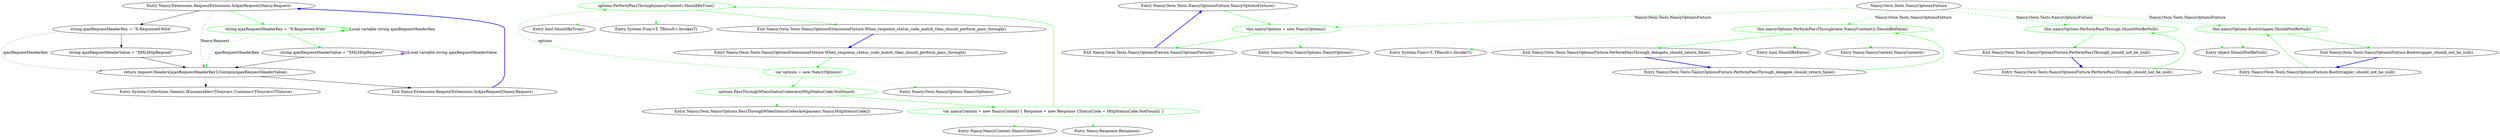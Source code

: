 digraph  {
n0 [label="Entry Nancy.Extensions.RequestExtensions.IsAjaxRequest(Nancy.Request)", span="14-14", cluster="Nancy.Extensions.RequestExtensions.IsAjaxRequest(Nancy.Request)"];
n1 [label="string ajaxRequestHeaderKey = ''X-Requested-With''", span="16-16", cluster="Nancy.Extensions.RequestExtensions.IsAjaxRequest(Nancy.Request)"];
n3 [label="return request.Headers[ajaxRequestHeaderKey].Contains(ajaxRequestHeaderValue);", span="19-19", cluster="Nancy.Extensions.RequestExtensions.IsAjaxRequest(Nancy.Request)"];
n2 [label="string ajaxRequestHeaderValue = ''XMLHttpRequest''", span="17-17", cluster="Nancy.Extensions.RequestExtensions.IsAjaxRequest(Nancy.Request)"];
n4 [label="Exit Nancy.Extensions.RequestExtensions.IsAjaxRequest(Nancy.Request)", span="14-14", cluster="Nancy.Extensions.RequestExtensions.IsAjaxRequest(Nancy.Request)"];
n5 [label="Entry System.Collections.Generic.IEnumerable<TSource>.Contains<TSource>(TSource)", span="0-0", cluster="System.Collections.Generic.IEnumerable<TSource>.Contains<TSource>(TSource)"];
d1 [label="string ajaxRequestHeaderKey = ''X-Requested-With''", span="16-16", cluster="Nancy.Extensions.RequestExtensions.IsAjaxRequest(Nancy.Request)", color=green, community=0];
d2 [label="string ajaxRequestHeaderValue = ''XMLHttpRequest''", span="17-17", cluster="Nancy.Extensions.RequestExtensions.IsAjaxRequest(Nancy.Request)"];
m0_11 [label="Entry bool.ShouldBeTrue()", span="85-85", cluster="bool.ShouldBeTrue()", file="NancyOptionsExtensionsFixture.cs"];
m0_10 [label="Entry System.Func<T, TResult>.Invoke(T)", span="0-0", cluster="System.Func<T, TResult>.Invoke(T)", file="NancyOptionsExtensionsFixture.cs"];
m0_8 [label="Entry Nancy.NancyContext.NancyContext()", span="24-24", cluster="Nancy.NancyContext.NancyContext()", file="NancyOptionsExtensionsFixture.cs"];
m0_7 [label="Entry Nancy.Owin.NancyOptions.PassThroughWhenStatusCodesAre(params Nancy.HttpStatusCode[])", span="6-6", cluster="Nancy.Owin.NancyOptions.PassThroughWhenStatusCodesAre(params Nancy.HttpStatusCode[])", file="NancyOptionsExtensionsFixture.cs"];
m0_9 [label="Entry Nancy.Response.Response()", span="20-20", cluster="Nancy.Response.Response()", file="NancyOptionsExtensionsFixture.cs"];
m0_0 [label="Entry Nancy.Owin.Tests.NancyOptionsExtensionsFixture.When_response_status_code_match_then_should_perform_pass_through()", span="9-9", cluster="Nancy.Owin.Tests.NancyOptionsExtensionsFixture.When_response_status_code_match_then_should_perform_pass_through()", file="NancyOptionsExtensionsFixture.cs"];
m0_1 [label="var options = new NancyOptions()", span="11-11", cluster="Nancy.Owin.Tests.NancyOptionsExtensionsFixture.When_response_status_code_match_then_should_perform_pass_through()", color=green, community=0, file="NancyOptionsExtensionsFixture.cs"];
m0_2 [label="options.PassThroughWhenStatusCodesAre(HttpStatusCode.NotFound)", span="12-12", cluster="Nancy.Owin.Tests.NancyOptionsExtensionsFixture.When_response_status_code_match_then_should_perform_pass_through()", color=green, community=0, file="NancyOptionsExtensionsFixture.cs"];
m0_4 [label="options.PerformPassThrough(nancyContext).ShouldBeTrue()", span="14-14", cluster="Nancy.Owin.Tests.NancyOptionsExtensionsFixture.When_response_status_code_match_then_should_perform_pass_through()", color=green, community=0, file="NancyOptionsExtensionsFixture.cs"];
m0_3 [label="var nancyContext = new NancyContext { Response = new Response {StatusCode = HttpStatusCode.NotFound} }", span="13-13", cluster="Nancy.Owin.Tests.NancyOptionsExtensionsFixture.When_response_status_code_match_then_should_perform_pass_through()", color=green, community=0, file="NancyOptionsExtensionsFixture.cs"];
m0_5 [label="Exit Nancy.Owin.Tests.NancyOptionsExtensionsFixture.When_response_status_code_match_then_should_perform_pass_through()", span="9-9", cluster="Nancy.Owin.Tests.NancyOptionsExtensionsFixture.When_response_status_code_match_then_should_perform_pass_through()", file="NancyOptionsExtensionsFixture.cs"];
m0_6 [label="Entry Nancy.Owin.NancyOptions.NancyOptions()", span="5-5", cluster="Nancy.Owin.NancyOptions.NancyOptions()", file="NancyOptionsExtensionsFixture.cs"];
m1_0 [label="Entry Nancy.Owin.Tests.NancyOptionsFixture.NancyOptionsFixture()", span="10-10", cluster="Nancy.Owin.Tests.NancyOptionsFixture.NancyOptionsFixture()", file="NancyOptionsFixture.cs"];
m1_1 [label="this.nancyOptions = new NancyOptions()", span="12-12", cluster="Nancy.Owin.Tests.NancyOptionsFixture.NancyOptionsFixture()", color=green, community=0, file="NancyOptionsFixture.cs"];
m1_2 [label="Exit Nancy.Owin.Tests.NancyOptionsFixture.NancyOptionsFixture()", span="10-10", cluster="Nancy.Owin.Tests.NancyOptionsFixture.NancyOptionsFixture()", file="NancyOptionsFixture.cs"];
m1_4 [label="Entry Nancy.Owin.Tests.NancyOptionsFixture.Bootstrapper_should_not_be_null()", span="16-16", cluster="Nancy.Owin.Tests.NancyOptionsFixture.Bootstrapper_should_not_be_null()", file="NancyOptionsFixture.cs"];
m1_5 [label="this.nancyOptions.Bootstrapper.ShouldNotBeNull()", span="18-18", cluster="Nancy.Owin.Tests.NancyOptionsFixture.Bootstrapper_should_not_be_null()", color=green, community=0, file="NancyOptionsFixture.cs"];
m1_6 [label="Exit Nancy.Owin.Tests.NancyOptionsFixture.Bootstrapper_should_not_be_null()", span="16-16", cluster="Nancy.Owin.Tests.NancyOptionsFixture.Bootstrapper_should_not_be_null()", file="NancyOptionsFixture.cs"];
m1_15 [label="Entry System.Func<T, TResult>.Invoke(T)", span="0-0", cluster="System.Func<T, TResult>.Invoke(T)", file="NancyOptionsFixture.cs"];
m1_11 [label="Entry Nancy.Owin.Tests.NancyOptionsFixture.PerformPassThrough_delegate_should_return_false()", span="28-28", cluster="Nancy.Owin.Tests.NancyOptionsFixture.PerformPassThrough_delegate_should_return_false()", file="NancyOptionsFixture.cs"];
m1_12 [label="this.nancyOptions.PerformPassThrough(new NancyContext()).ShouldBeFalse()", span="30-30", cluster="Nancy.Owin.Tests.NancyOptionsFixture.PerformPassThrough_delegate_should_return_false()", color=green, community=0, file="NancyOptionsFixture.cs"];
m1_13 [label="Exit Nancy.Owin.Tests.NancyOptionsFixture.PerformPassThrough_delegate_should_return_false()", span="28-28", cluster="Nancy.Owin.Tests.NancyOptionsFixture.PerformPassThrough_delegate_should_return_false()", file="NancyOptionsFixture.cs"];
m1_16 [label="Entry bool.ShouldBeFalse()", span="90-90", cluster="bool.ShouldBeFalse()", file="NancyOptionsFixture.cs"];
m1_14 [label="Entry Nancy.NancyContext.NancyContext()", span="24-24", cluster="Nancy.NancyContext.NancyContext()", file="NancyOptionsFixture.cs"];
m1_8 [label="Entry Nancy.Owin.Tests.NancyOptionsFixture.PerformPassThrough_should_not_be_null()", span="22-22", cluster="Nancy.Owin.Tests.NancyOptionsFixture.PerformPassThrough_should_not_be_null()", file="NancyOptionsFixture.cs"];
m1_9 [label="this.nancyOptions.PerformPassThrough.ShouldNotBeNull()", span="24-24", cluster="Nancy.Owin.Tests.NancyOptionsFixture.PerformPassThrough_should_not_be_null()", color=green, community=0, file="NancyOptionsFixture.cs"];
m1_10 [label="Exit Nancy.Owin.Tests.NancyOptionsFixture.PerformPassThrough_should_not_be_null()", span="22-22", cluster="Nancy.Owin.Tests.NancyOptionsFixture.PerformPassThrough_should_not_be_null()", file="NancyOptionsFixture.cs"];
m1_7 [label="Entry object.ShouldNotBeNull()", span="140-140", cluster="object.ShouldNotBeNull()", file="NancyOptionsFixture.cs"];
m1_3 [label="Entry Nancy.Owin.NancyOptions.NancyOptions()", span="5-5", cluster="Nancy.Owin.NancyOptions.NancyOptions()", file="NancyOptionsFixture.cs"];
m1_17 [label="Nancy.Owin.Tests.NancyOptionsFixture", span="", file="NancyOptionsFixture.cs"];
n0 -> n1  [key=0, style=solid];
n0 -> n3  [key=1, style=dashed, color=darkseagreen4, label="Nancy.Request"];
n0 -> d1  [key=0, style=solid, color=green];
n1 -> n2  [key=0, style=solid];
n1 -> n3  [key=1, style=dashed, color=darkseagreen4, label=ajaxRequestHeaderKey];
n3 -> n4  [key=0, style=solid];
n3 -> n5  [key=2, style=dotted];
n2 -> n3  [key=0, style=solid];
n4 -> n0  [key=0, style=bold, color=blue];
d1 -> d1  [key=3, color=green, style=bold, label="Local variable string ajaxRequestHeaderKey"];
d1 -> d2  [key=0, style=solid, color=green];
d1 -> n3  [key=1, style=dashed, color=green, label=ajaxRequestHeaderKey];
d2 -> d2  [key=3, color=darkorchid, style=bold, label="Local variable string ajaxRequestHeaderValue"];
d2 -> n3  [key=0, style=solid];
m0_0 -> m0_1  [key=0, style=solid, color=green];
m0_1 -> m0_2  [key=0, style=solid, color=green];
m0_1 -> m0_6  [key=2, style=dotted, color=green];
m0_1 -> m0_4  [key=1, style=dashed, color=green, label=options];
m0_2 -> m0_3  [key=0, style=solid, color=green];
m0_2 -> m0_7  [key=2, style=dotted, color=green];
m0_4 -> m0_5  [key=0, style=solid, color=green];
m0_4 -> m0_10  [key=2, style=dotted, color=green];
m0_4 -> m0_11  [key=2, style=dotted, color=green];
m0_3 -> m0_4  [key=0, style=solid, color=green];
m0_3 -> m0_8  [key=2, style=dotted, color=green];
m0_3 -> m0_9  [key=2, style=dotted, color=green];
m0_5 -> m0_0  [key=0, style=bold, color=blue];
m1_0 -> m1_1  [key=0, style=solid, color=green];
m1_1 -> m1_2  [key=0, style=solid, color=green];
m1_1 -> m1_3  [key=2, style=dotted, color=green];
m1_2 -> m1_0  [key=0, style=bold, color=blue];
m1_4 -> m1_5  [key=0, style=solid, color=green];
m1_5 -> m1_6  [key=0, style=solid, color=green];
m1_5 -> m1_7  [key=2, style=dotted, color=green];
m1_6 -> m1_4  [key=0, style=bold, color=blue];
m1_11 -> m1_12  [key=0, style=solid, color=green];
m1_12 -> m1_13  [key=0, style=solid, color=green];
m1_12 -> m1_14  [key=2, style=dotted, color=green];
m1_12 -> m1_15  [key=2, style=dotted, color=green];
m1_12 -> m1_16  [key=2, style=dotted, color=green];
m1_13 -> m1_11  [key=0, style=bold, color=blue];
m1_8 -> m1_9  [key=0, style=solid, color=green];
m1_9 -> m1_10  [key=0, style=solid, color=green];
m1_9 -> m1_7  [key=2, style=dotted, color=green];
m1_10 -> m1_8  [key=0, style=bold, color=blue];
m1_17 -> m1_1  [key=1, style=dashed, color=green, label="Nancy.Owin.Tests.NancyOptionsFixture"];
m1_17 -> m1_5  [key=1, style=dashed, color=green, label="Nancy.Owin.Tests.NancyOptionsFixture"];
m1_17 -> m1_9  [key=1, style=dashed, color=green, label="Nancy.Owin.Tests.NancyOptionsFixture"];
m1_17 -> m1_12  [key=1, style=dashed, color=green, label="Nancy.Owin.Tests.NancyOptionsFixture"];
}
